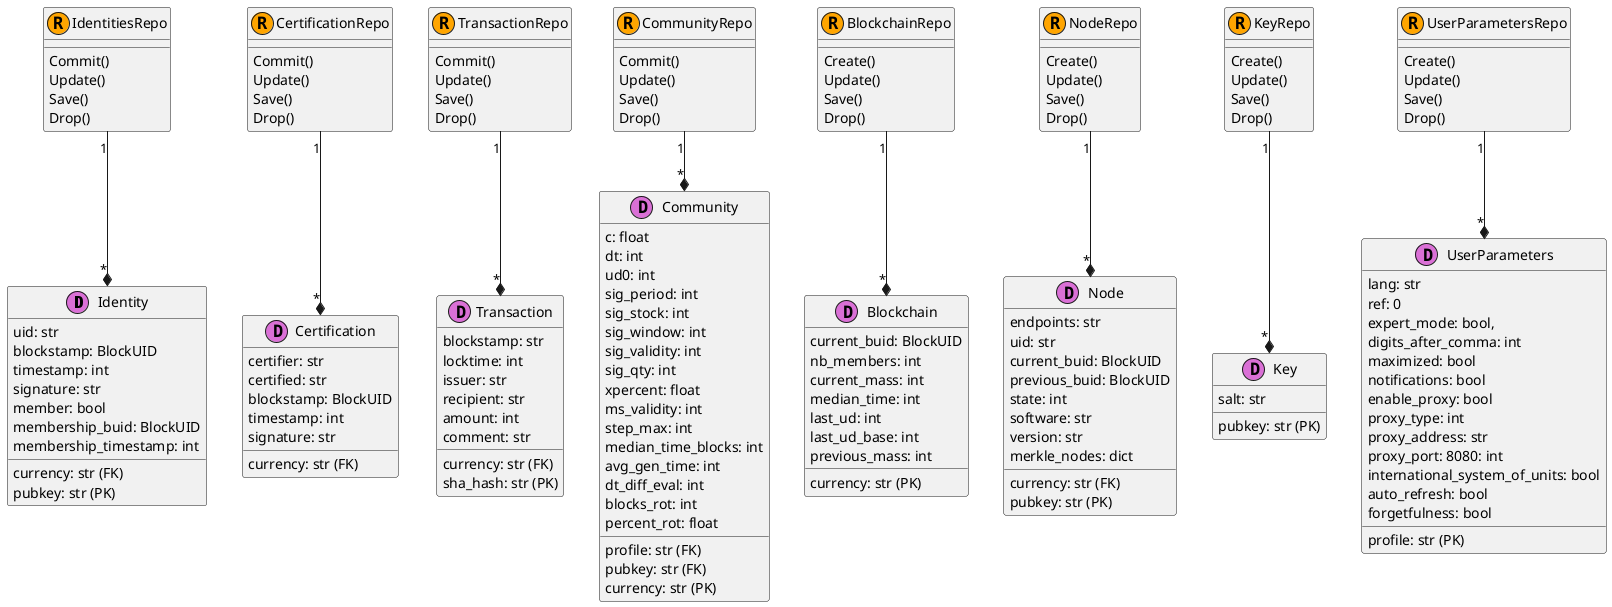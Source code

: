 @startuml



class Identity << (D,orchid) >> {
    currency: str (FK)
    uid: str
    pubkey: str (PK)
    blockstamp: BlockUID
    timestamp: int
    signature: str
    member: bool
    membership_buid: BlockUID
    membership_timestamp: int
}

class Certification << (D,orchid) >> {
    currency: str (FK)
    certifier: str
    certified: str
    blockstamp: BlockUID
    timestamp: int
    signature: str
}

class Transaction  << (D,orchid) >> {
    currency: str (FK)
    blockstamp: str
    locktime: int
    issuer: str
    recipient: str
    amount: int
    comment: str
    sha_hash: str (PK)
}

class Community  << (D,orchid) >> {
    profile: str (FK)
    pubkey: str (FK)
    currency: str (PK)
    c: float
    dt: int
    ud0: int
    sig_period: int
    sig_stock: int
    sig_window: int
    sig_validity: int
    sig_qty: int
    xpercent: float
    ms_validity: int
    step_max: int
    median_time_blocks: int
    avg_gen_time: int
    dt_diff_eval: int
    blocks_rot: int
    percent_rot: float
}

class Blockchain  << (D,orchid) >> {
    currency: str (PK)
    current_buid: BlockUID
    nb_members: int
    current_mass: int
    median_time: int
    last_ud: int
    last_ud_base: int
    previous_mass: int
}

class Node  << (D,orchid) >> {
    currency: str (FK)
    endpoints: str
    uid: str
    pubkey: str (PK)
    current_buid: BlockUID
    previous_buid: BlockUID
    state: int
    software: str
    version: str
    merkle_nodes: dict
}

class Key  << (D,orchid) >> {
    pubkey: str (PK)
    salt: str
}

class UserParameters  << (D,orchid) >> {
    profile: str (PK)
    lang: str
    ref: 0
    expert_mode: bool,
    digits_after_comma: int
    maximized: bool
    notifications: bool
    enable_proxy: bool
    proxy_type: int
    proxy_address: str
    proxy_port: 8080: int
    international_system_of_units: bool
    auto_refresh: bool
    forgetfulness: bool
}

class UserParametersRepo << (R,orange) >> {
    Create()
    Update()
    Save()
    Drop()
}


class KeyRepo << (R,orange) >>  {
    Create()
    Update()
    Save()
    Drop()
}


class NodeRepo << (R,orange) >>   {
    Create()
    Update()
    Save()
    Drop()
}

class BlockchainRepo << (R,orange) >>  {
    Create()
    Update()
    Save()
    Drop()
}
class CommunityRepo << (R,orange) >>  {
    Commit()
    Update()
    Save()
    Drop()
}
class TransactionRepo << (R,orange) >>  {
    Commit()
    Update()
    Save()
    Drop()
}
class CertificationRepo  << (R,orange) >> {
    Commit()
    Update()
    Save()
    Drop()
}
class IdentitiesRepo  << (R,orange) >>  {
    Commit()
    Update()
    Save()
    Drop()
}

IdentitiesRepo "1" --* "*" Identity

CertificationRepo "1" --* "*" Certification

TransactionRepo "1" --* "*" Transaction

CommunityRepo "1" --* "*" Community

BlockchainRepo "1" --* "*" Blockchain

NodeRepo "1" --* "*" Node

KeyRepo "1" --* "*" Key

UserParametersRepo "1" --* "*" UserParameters


@enduml